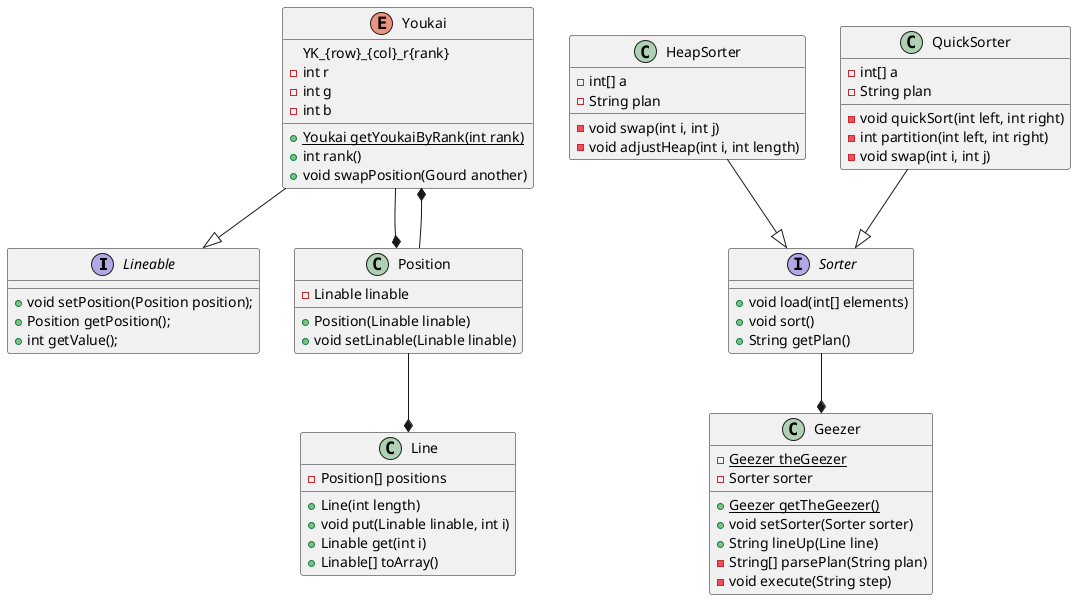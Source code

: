 @startuml classes

interface Lineable {
    +void setPosition(Position position);
    +Position getPosition();
    +int getValue();
}

enum Youkai {
    YK_{row}_{col}_r{rank}
    -int r
    -int g
    -int b

    {static} +Youkai getYoukaiByRank(int rank)
    +int rank()
    +void swapPosition(Gourd another)
}

class Line {
    -Position[] positions
    +Line(int length)
    +void put(Linable linable, int i)
    +Linable get(int i)
    +Linable[] toArray()
}

class Position {
        -Linable linable
        +Position(Linable linable)
        +void setLinable(Linable linable)
}

class Geezer {
    {static}-Geezer theGeezer
    {static}+Geezer getTheGeezer()
    -Sorter sorter
    +void setSorter(Sorter sorter)
    +String lineUp(Line line)
    -String[] parsePlan(String plan)
    -void execute(String step)
}

interface Sorter {
    +void load(int[] elements)
    +void sort()
    +String getPlan()
}

class HeapSorter {
    -int[] a
    -String plan
    -void swap(int i, int j)
    -void adjustHeap(int i, int length)
}

class QuickSorter {
    -int[] a
    -String plan
    -void quickSort(int left, int right)
    -int partition(int left, int right)
    -void swap(int i, int j)
}

Youkai --|> Lineable
Position --* Youkai
Youkai --* Position
Position --* Line
Sorter --* Geezer
HeapSorter --|> Sorter
QuickSorter --|> Sorter

@enduml